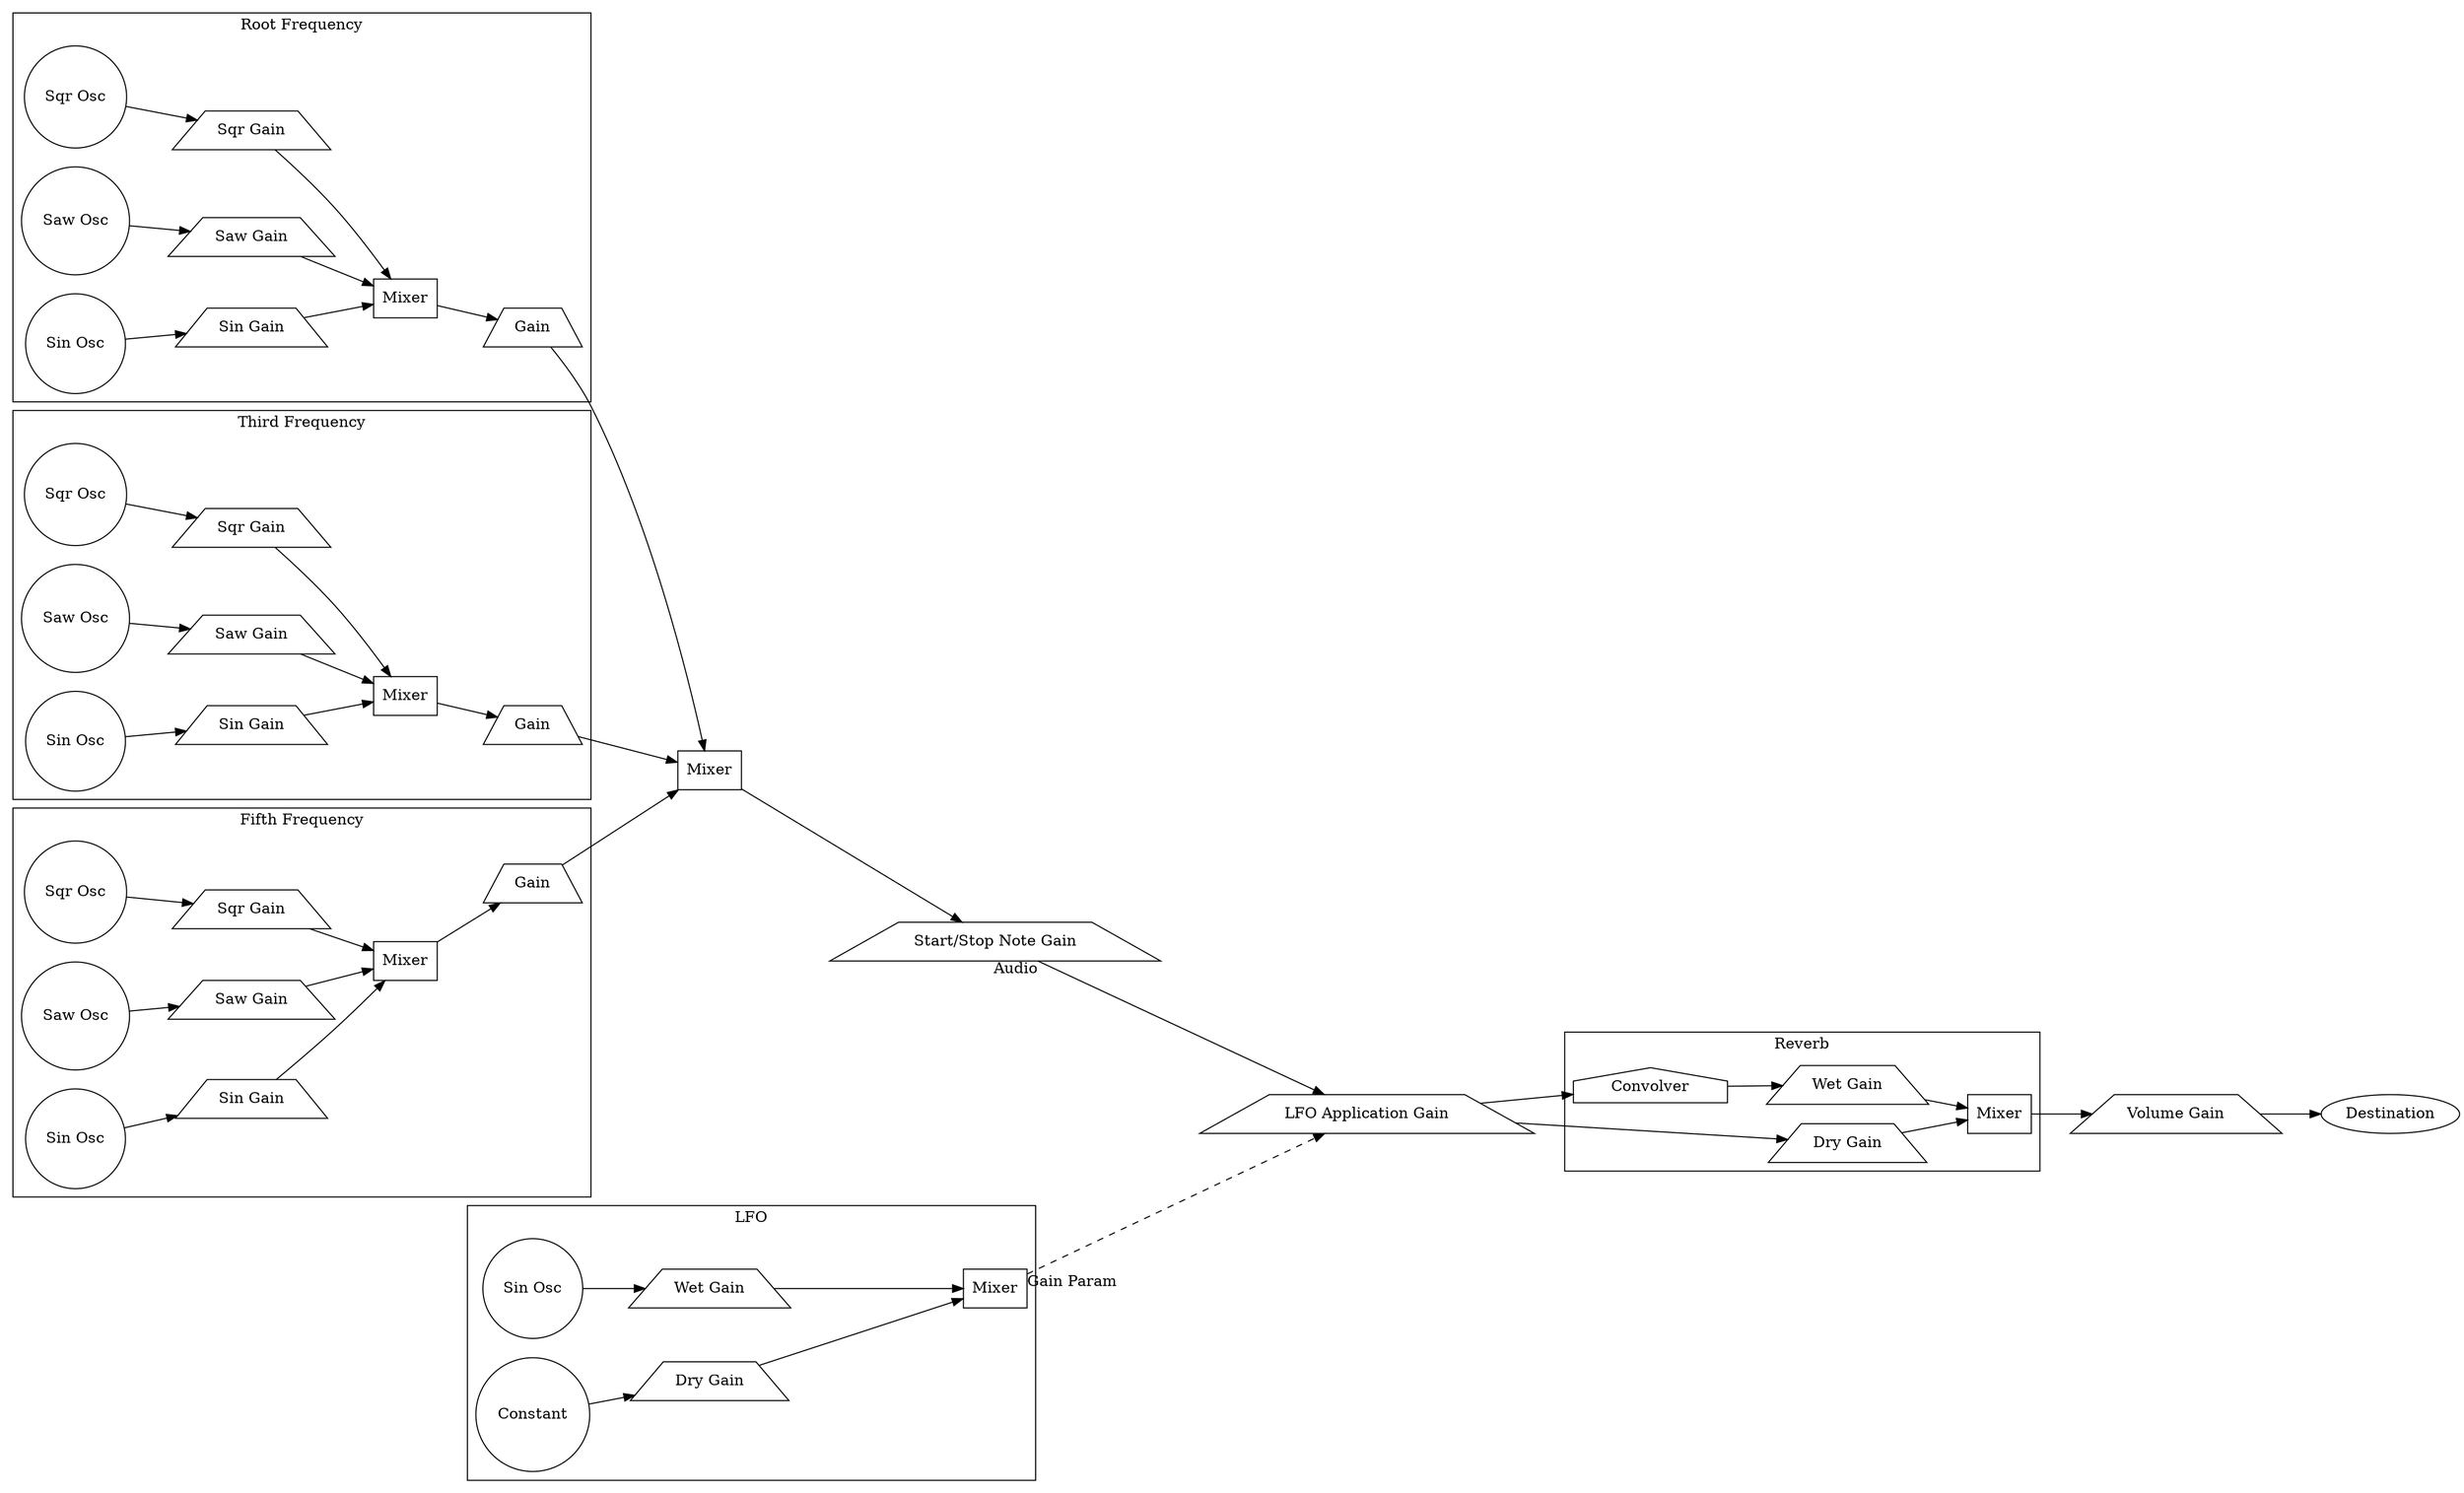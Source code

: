 digraph audio {
  rankdir = "LR"

  subgraph cluster_BaseFreq {
    label = "Root Frequency"

    BaseFreqSquare [label="Sqr Osc", shape="circle", comment="Frequency based on lightness"]
    BaseFreqSawtooth [label="Saw Osc", shape="circle", comment="Frequency based on lightness"]
    BaseFreqSine [label="Sin Osc", shape="circle", comment="Frequency based on lightness"]

    BaseFreqSquareGain [label="Sqr Gain", shape="trapezium", comment="Gain based on hue"]
    BaseFreqSawtoothGain [label="Saw Gain", shape="trapezium", comment="Gain based on hue"]
    BaseFreqSineGain [label="Sin Gain", shape="trapezium", comment="Gain based on hue"]

    BaseFreqMixer [label="Mixer", shape="box"]
    BaseFreqOverallGain [label="Gain", shape="trapezium"]

    BaseFreqSquare -> BaseFreqSquareGain
    BaseFreqSawtooth -> BaseFreqSawtoothGain
    BaseFreqSine -> BaseFreqSineGain

    BaseFreqSquareGain -> BaseFreqMixer
    BaseFreqSawtoothGain -> BaseFreqMixer
    BaseFreqSineGain -> BaseFreqMixer

    BaseFreqMixer -> BaseFreqOverallGain
  }

  subgraph cluster_ThirdFreq {
    label = "Third Frequency"

    ThirdFreqSquare [label="Sqr Osc", shape="circle", comment="Frequency based on lightness"]
    ThirdFreqSawtooth [label="Saw Osc", shape="circle", comment="Frequency based on lightness"]
    ThirdFreqSine [label="Sin Osc", shape="circle", comment="Frequency based on lightness"]

    ThirdFreqSquareGain [label="Sqr Gain", shape="trapezium", comment="Gain based on hue"]
    ThirdFreqSawtoothGain [label="Saw Gain", shape="trapezium", comment="Gain based on hue"]
    ThirdFreqSineGain [label="Sin Gain", shape="trapezium", comment="Gain based on hue"]

    ThirdFreqMixer [label="Mixer", shape="box"]
    ThirdFreqOverallGain [label="Gain", shape="trapezium", comment="Gain based on saturation"]

    ThirdFreqSquare -> ThirdFreqSquareGain
    ThirdFreqSawtooth -> ThirdFreqSawtoothGain
    ThirdFreqSine -> ThirdFreqSineGain

    ThirdFreqSquareGain -> ThirdFreqMixer
    ThirdFreqSawtoothGain -> ThirdFreqMixer
    ThirdFreqSineGain -> ThirdFreqMixer

    ThirdFreqMixer -> ThirdFreqOverallGain
  }

  subgraph cluster_FifthFreq {
    label = "Fifth Frequency"

    FifthFreqSquare [label="Sqr Osc", shape="circle", comment="Frequency based on lightness"]
    FifthFreqSawtooth [label="Saw Osc", shape="circle", comment="Frequency based on lightness"]
    FifthFreqSine [label="Sin Osc", shape="circle", comment="Frequency based on lightness"]

    FifthFreqSquareGain [label="Sqr Gain", shape="trapezium", comment="Gain based on hue"]
    FifthFreqSawtoothGain [label="Saw Gain", shape="trapezium", comment="Gain based on hue"]
    FifthFreqSineGain [label="Sin Gain", shape="trapezium", comment="Gain based on hue"]

    FifthFreqMixer [label="Mixer", shape="box"]
    FifthFreqOverallGain [label="Gain", shape="trapezium", comment="Gain based on saturation"]

    FifthFreqSquare -> FifthFreqSquareGain
    FifthFreqSawtooth -> FifthFreqSawtoothGain
    FifthFreqSine -> FifthFreqSineGain

    FifthFreqSquareGain -> FifthFreqMixer
    FifthFreqSawtoothGain -> FifthFreqMixer
    FifthFreqSineGain -> FifthFreqMixer

    FifthFreqMixer -> FifthFreqOverallGain
  }

  subgraph cluster_Lfo {
    label = "LFO"

    LfoWetOscillator [label="Sin Osc", shape="circle", comment="Frequency based on LFO frequency"]
    LfoDryConstant [label="Constant", shape="circle"]
    LfoWetGain [label="Wet Gain", shape="trapezium", comment="Gain based on LFO intensity"]
    LfoDryGain [label="Dry Gain", shape="trapezium", comment="Gain based on lack of LFO intensity"]

    LfoMixer [label="Mixer", shape="box"]

    LfoWetOscillator -> LfoWetGain
    LfoDryConstant -> LfoDryGain

    LfoWetGain -> LfoMixer
    LfoDryGain -> LfoMixer
  }

  subgraph cluster_Reverb {
    label = "Reverb"

    ReverbConvolver [label="Convolver", shape="house"]
    ReverbWetGain [label="Wet Gain", shape="trapezium", comment="Gain based on reverb intensity"]
    ReverbDryGain [label="Dry Gain", shape="trapezium", comment="Gain based on lack of reverb intensity"]
    ReverbMixer   [label="Mixer", shape="box"]

    ReverbConvolver -> ReverbWetGain
    ReverbWetGain -> ReverbMixer
    ReverbDryGain -> ReverbMixer
  }

  FrequenciesMixer [label="Mixer", shape="box"]
  StartStopGain [label="Start/Stop Note Gain", shape="trapezium"]
  LfoApplyGain [label="LFO Application Gain", shape="trapezium"]
  OverallVolumeGain [label="Volume Gain", shape="trapezium", comment="Gain based on overall volume"]

  BaseFreqOverallGain -> FrequenciesMixer
  ThirdFreqOverallGain -> FrequenciesMixer
  FifthFreqOverallGain -> FrequenciesMixer

  FrequenciesMixer -> StartStopGain
  StartStopGain -> LfoApplyGain [taillabel = "Audio"]
  LfoMixer -> LfoApplyGain [taillabel = "Gain Param", style=dashed]

  LfoApplyGain -> ReverbConvolver
  LfoApplyGain -> ReverbDryGain

  ReverbMixer -> OverallVolumeGain
  OverallVolumeGain -> Destination
}
